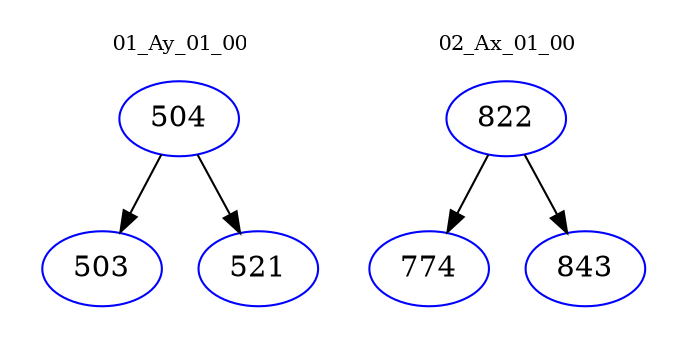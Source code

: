 digraph{
subgraph cluster_0 {
color = white
label = "01_Ay_01_00";
fontsize=10;
T0_504 [label="504", color="blue"]
T0_504 -> T0_503 [color="black"]
T0_503 [label="503", color="blue"]
T0_504 -> T0_521 [color="black"]
T0_521 [label="521", color="blue"]
}
subgraph cluster_1 {
color = white
label = "02_Ax_01_00";
fontsize=10;
T1_822 [label="822", color="blue"]
T1_822 -> T1_774 [color="black"]
T1_774 [label="774", color="blue"]
T1_822 -> T1_843 [color="black"]
T1_843 [label="843", color="blue"]
}
}
